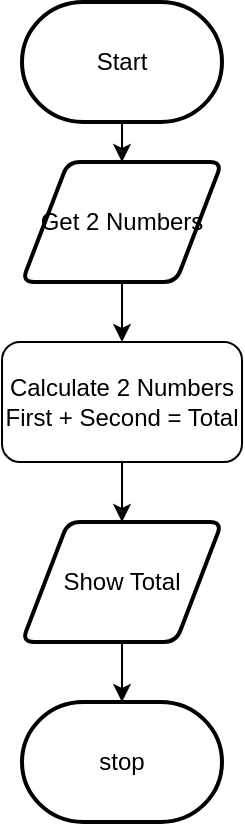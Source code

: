 <mxfile>
    <diagram id="SI7tuCP2dQLLvXjDpIHG" name="Page-1">
        <mxGraphModel dx="870" dy="781" grid="1" gridSize="10" guides="1" tooltips="1" connect="1" arrows="1" fold="1" page="1" pageScale="1" pageWidth="827" pageHeight="1169" math="0" shadow="0">
            <root>
                <mxCell id="0"/>
                <mxCell id="1" parent="0"/>
                <mxCell id="2" value="" style="edgeStyle=none;html=1;" parent="1" source="3" target="5" edge="1">
                    <mxGeometry relative="1" as="geometry"/>
                </mxCell>
                <mxCell id="3" value="Start" style="strokeWidth=2;html=1;shape=mxgraph.flowchart.terminator;whiteSpace=wrap;" parent="1" vertex="1">
                    <mxGeometry x="360" y="120" width="100" height="60" as="geometry"/>
                </mxCell>
                <mxCell id="4" value="" style="edgeStyle=none;html=1;" parent="1" source="5" target="7" edge="1">
                    <mxGeometry relative="1" as="geometry"/>
                </mxCell>
                <mxCell id="5" value="Get 2 Numbers" style="shape=parallelogram;html=1;strokeWidth=2;perimeter=parallelogramPerimeter;whiteSpace=wrap;rounded=1;arcSize=12;size=0.23;" parent="1" vertex="1">
                    <mxGeometry x="360" y="200" width="100" height="60" as="geometry"/>
                </mxCell>
                <mxCell id="6" value="" style="edgeStyle=none;html=1;" parent="1" source="7" target="9" edge="1">
                    <mxGeometry relative="1" as="geometry"/>
                </mxCell>
                <mxCell id="7" value="Calculate 2 Numbers&lt;br&gt;First + Second = Total" style="rounded=1;whiteSpace=wrap;html=1;" parent="1" vertex="1">
                    <mxGeometry x="350" y="290" width="120" height="60" as="geometry"/>
                </mxCell>
                <mxCell id="8" value="" style="edgeStyle=none;html=1;" parent="1" source="9" target="10" edge="1">
                    <mxGeometry relative="1" as="geometry"/>
                </mxCell>
                <mxCell id="9" value="Show Total" style="shape=parallelogram;html=1;strokeWidth=2;perimeter=parallelogramPerimeter;whiteSpace=wrap;rounded=1;arcSize=12;size=0.23;" parent="1" vertex="1">
                    <mxGeometry x="360" y="380" width="100" height="60" as="geometry"/>
                </mxCell>
                <mxCell id="10" value="stop" style="strokeWidth=2;html=1;shape=mxgraph.flowchart.terminator;whiteSpace=wrap;rounded=1;" parent="1" vertex="1">
                    <mxGeometry x="360" y="470" width="100" height="60" as="geometry"/>
                </mxCell>
            </root>
        </mxGraphModel>
    </diagram>
</mxfile>